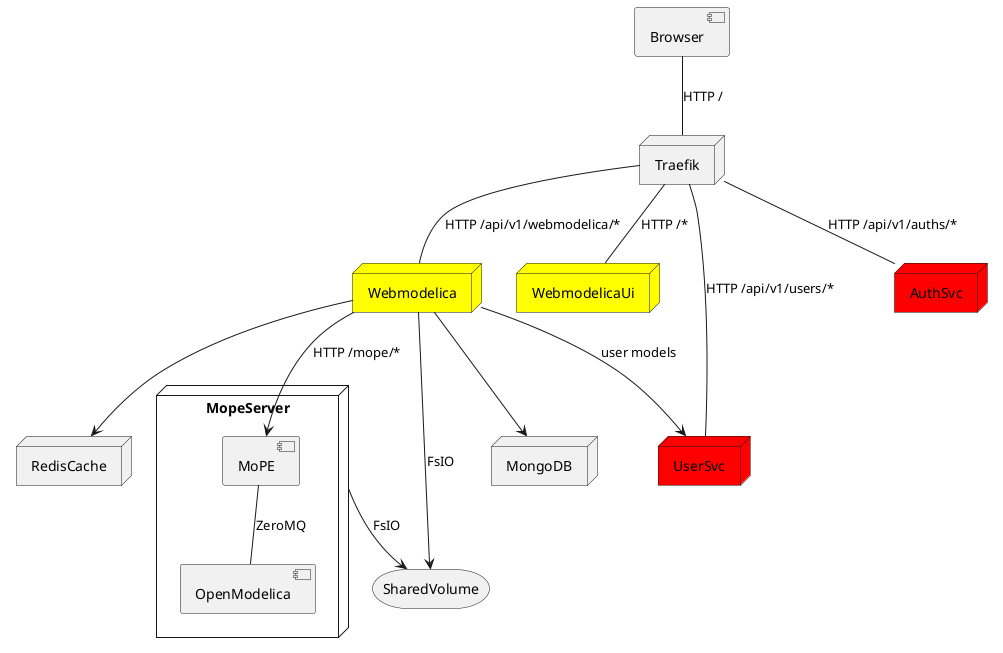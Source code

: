 @startuml

[Browser]

node Traefik
node Webmodelica #Yellow
node WebmodelicaUi #Yellow
node MongoDB
node RedisCache
node UserSvc #red
node AuthSvc #red

Browser -- Traefik : HTTP /
Traefik -- Webmodelica : HTTP /api/v1/webmodelica/*
Traefik -- WebmodelicaUi : HTTP /*
Traefik -- AuthSvc : HTTP /api/v1/auths/*
Traefik -- UserSvc : HTTP /api/v1/users/*

Webmodelica --> MongoDB
Webmodelica --> RedisCache
Webmodelica --> UserSvc : user models

node MopeServer {
  Webmodelica --> [MoPE] : HTTP /mope/*
  [OpenModelica]
  [MoPE] -- [OpenModelica] : ZeroMQ
}

storage SharedVolume

Webmodelica --> SharedVolume : FsIO
MopeServer --> SharedVolume : FsIO

@enduml
